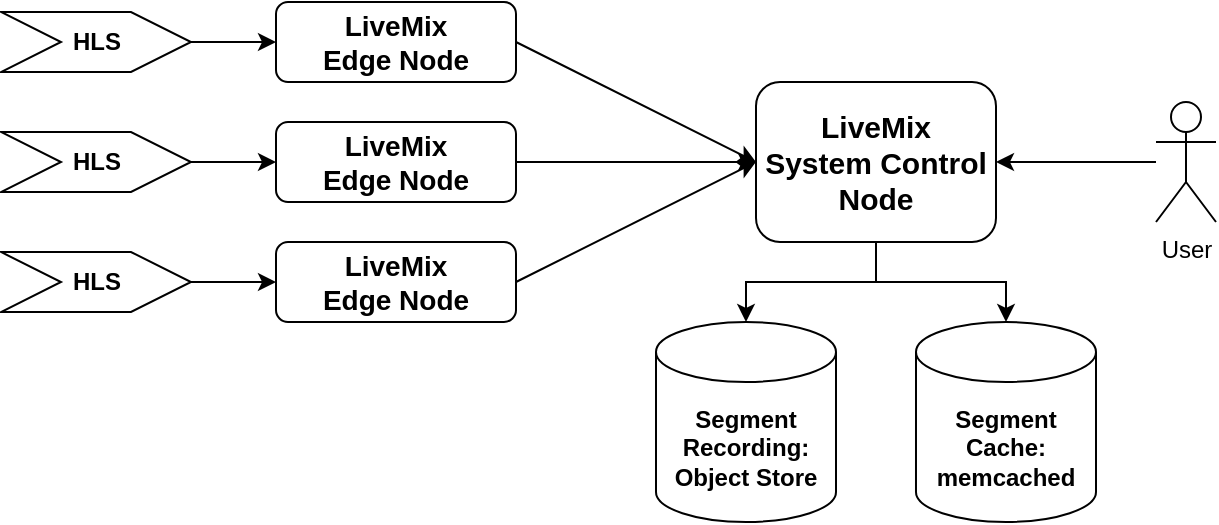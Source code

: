 <mxfile version="22.1.16" type="device">
  <diagram name="Overview" id="p0wzpaUsreVqfvOPJBVa">
    <mxGraphModel dx="456" dy="751" grid="1" gridSize="10" guides="1" tooltips="1" connect="1" arrows="1" fold="1" page="1" pageScale="1" pageWidth="1100" pageHeight="850" math="0" shadow="0">
      <root>
        <mxCell id="0" />
        <mxCell id="1" parent="0" />
        <mxCell id="qX7ymqVcjO1p-xWjuIsB-1" value="&lt;span style=&quot;font-size: 15px;&quot;&gt;LiveMix&lt;br style=&quot;font-size: 15px;&quot;&gt;System Control Node&lt;/span&gt;" style="rounded=1;whiteSpace=wrap;html=1;fontStyle=1;fontSize=15;" parent="1" vertex="1">
          <mxGeometry x="400" y="240" width="120" height="80" as="geometry" />
        </mxCell>
        <mxCell id="qX7ymqVcjO1p-xWjuIsB-2" value="Segment Cache:&lt;br&gt;memcached" style="shape=cylinder3;whiteSpace=wrap;html=1;boundedLbl=1;backgroundOutline=1;size=15;fontStyle=1" parent="1" vertex="1">
          <mxGeometry x="480" y="360" width="90" height="100" as="geometry" />
        </mxCell>
        <mxCell id="qX7ymqVcjO1p-xWjuIsB-3" value="Segment Recording:&lt;br&gt;Object Store" style="shape=cylinder3;whiteSpace=wrap;html=1;boundedLbl=1;backgroundOutline=1;size=15;fontStyle=1" parent="1" vertex="1">
          <mxGeometry x="350" y="360" width="90" height="100" as="geometry" />
        </mxCell>
        <mxCell id="qX7ymqVcjO1p-xWjuIsB-4" style="edgeStyle=orthogonalEdgeStyle;rounded=0;orthogonalLoop=1;jettySize=auto;html=1;entryX=0.5;entryY=0;entryDx=0;entryDy=0;entryPerimeter=0;" parent="1" source="qX7ymqVcjO1p-xWjuIsB-1" target="qX7ymqVcjO1p-xWjuIsB-3" edge="1">
          <mxGeometry relative="1" as="geometry" />
        </mxCell>
        <mxCell id="qX7ymqVcjO1p-xWjuIsB-5" style="edgeStyle=orthogonalEdgeStyle;rounded=0;orthogonalLoop=1;jettySize=auto;html=1;entryX=0.5;entryY=0;entryDx=0;entryDy=0;entryPerimeter=0;" parent="1" source="qX7ymqVcjO1p-xWjuIsB-1" target="qX7ymqVcjO1p-xWjuIsB-2" edge="1">
          <mxGeometry relative="1" as="geometry" />
        </mxCell>
        <mxCell id="qX7ymqVcjO1p-xWjuIsB-7" value="LiveMix &lt;br style=&quot;font-size: 14px;&quot;&gt;Edge Node" style="rounded=1;whiteSpace=wrap;html=1;fontStyle=1;fontSize=14;" parent="1" vertex="1">
          <mxGeometry x="160" y="200" width="120" height="40" as="geometry" />
        </mxCell>
        <mxCell id="qX7ymqVcjO1p-xWjuIsB-8" value="LiveMix &lt;br style=&quot;font-size: 14px;&quot;&gt;Edge Node" style="rounded=1;whiteSpace=wrap;html=1;fontStyle=1;fontSize=14;" parent="1" vertex="1">
          <mxGeometry x="160" y="260" width="120" height="40" as="geometry" />
        </mxCell>
        <mxCell id="qX7ymqVcjO1p-xWjuIsB-9" value="LiveMix &lt;br style=&quot;font-size: 14px;&quot;&gt;Edge Node" style="rounded=1;whiteSpace=wrap;html=1;fontStyle=1;fontSize=14;" parent="1" vertex="1">
          <mxGeometry x="160" y="320" width="120" height="40" as="geometry" />
        </mxCell>
        <mxCell id="qX7ymqVcjO1p-xWjuIsB-14" style="edgeStyle=orthogonalEdgeStyle;rounded=0;orthogonalLoop=1;jettySize=auto;html=1;exitX=1;exitY=0.5;exitDx=0;exitDy=0;exitPerimeter=0;entryX=0;entryY=0.5;entryDx=0;entryDy=0;" parent="1" source="qX7ymqVcjO1p-xWjuIsB-13" target="qX7ymqVcjO1p-xWjuIsB-7" edge="1">
          <mxGeometry relative="1" as="geometry" />
        </mxCell>
        <mxCell id="qX7ymqVcjO1p-xWjuIsB-13" value="HLS" style="html=1;shadow=0;dashed=0;align=center;verticalAlign=middle;shape=mxgraph.arrows2.arrow;dy=0;dx=30;notch=30;fontStyle=1" parent="1" vertex="1">
          <mxGeometry x="22.5" y="205" width="95" height="30" as="geometry" />
        </mxCell>
        <mxCell id="qX7ymqVcjO1p-xWjuIsB-20" style="edgeStyle=orthogonalEdgeStyle;rounded=0;orthogonalLoop=1;jettySize=auto;html=1;" parent="1" source="qX7ymqVcjO1p-xWjuIsB-19" target="qX7ymqVcjO1p-xWjuIsB-1" edge="1">
          <mxGeometry relative="1" as="geometry" />
        </mxCell>
        <mxCell id="qX7ymqVcjO1p-xWjuIsB-19" value="User" style="shape=umlActor;verticalLabelPosition=bottom;verticalAlign=top;html=1;outlineConnect=0;" parent="1" vertex="1">
          <mxGeometry x="600" y="250" width="30" height="60" as="geometry" />
        </mxCell>
        <mxCell id="qX7ymqVcjO1p-xWjuIsB-21" value="" style="endArrow=classic;html=1;rounded=0;exitX=1;exitY=0.5;exitDx=0;exitDy=0;entryX=0;entryY=0.5;entryDx=0;entryDy=0;" parent="1" source="qX7ymqVcjO1p-xWjuIsB-7" target="qX7ymqVcjO1p-xWjuIsB-1" edge="1">
          <mxGeometry width="50" height="50" relative="1" as="geometry">
            <mxPoint x="510" y="420" as="sourcePoint" />
            <mxPoint x="560" y="370" as="targetPoint" />
          </mxGeometry>
        </mxCell>
        <mxCell id="qX7ymqVcjO1p-xWjuIsB-22" value="" style="endArrow=classic;html=1;rounded=0;exitX=1;exitY=0.5;exitDx=0;exitDy=0;entryX=0;entryY=0.5;entryDx=0;entryDy=0;" parent="1" source="qX7ymqVcjO1p-xWjuIsB-8" edge="1" target="qX7ymqVcjO1p-xWjuIsB-1">
          <mxGeometry width="50" height="50" relative="1" as="geometry">
            <mxPoint x="340" y="140" as="sourcePoint" />
            <mxPoint x="430" y="280" as="targetPoint" />
          </mxGeometry>
        </mxCell>
        <mxCell id="qX7ymqVcjO1p-xWjuIsB-23" value="" style="endArrow=classic;html=1;rounded=0;exitX=1;exitY=0.5;exitDx=0;exitDy=0;entryX=0;entryY=0.5;entryDx=0;entryDy=0;" parent="1" source="qX7ymqVcjO1p-xWjuIsB-9" target="qX7ymqVcjO1p-xWjuIsB-1" edge="1">
          <mxGeometry width="50" height="50" relative="1" as="geometry">
            <mxPoint x="280" y="150" as="sourcePoint" />
            <mxPoint x="330" y="100" as="targetPoint" />
          </mxGeometry>
        </mxCell>
        <mxCell id="9NIjal488HxRrtdalQbi-3" style="edgeStyle=orthogonalEdgeStyle;rounded=0;orthogonalLoop=1;jettySize=auto;html=1;entryX=0;entryY=0.5;entryDx=0;entryDy=0;" edge="1" parent="1" source="9NIjal488HxRrtdalQbi-1" target="qX7ymqVcjO1p-xWjuIsB-8">
          <mxGeometry relative="1" as="geometry" />
        </mxCell>
        <mxCell id="9NIjal488HxRrtdalQbi-1" value="HLS" style="html=1;shadow=0;dashed=0;align=center;verticalAlign=middle;shape=mxgraph.arrows2.arrow;dy=0;dx=30;notch=30;fontStyle=1" vertex="1" parent="1">
          <mxGeometry x="22.5" y="265" width="95" height="30" as="geometry" />
        </mxCell>
        <mxCell id="9NIjal488HxRrtdalQbi-4" style="edgeStyle=orthogonalEdgeStyle;rounded=0;orthogonalLoop=1;jettySize=auto;html=1;entryX=0;entryY=0.5;entryDx=0;entryDy=0;" edge="1" parent="1" source="9NIjal488HxRrtdalQbi-2" target="qX7ymqVcjO1p-xWjuIsB-9">
          <mxGeometry relative="1" as="geometry" />
        </mxCell>
        <mxCell id="9NIjal488HxRrtdalQbi-2" value="HLS" style="html=1;shadow=0;dashed=0;align=center;verticalAlign=middle;shape=mxgraph.arrows2.arrow;dy=0;dx=30;notch=30;fontStyle=1" vertex="1" parent="1">
          <mxGeometry x="22.5" y="325" width="95" height="30" as="geometry" />
        </mxCell>
      </root>
    </mxGraphModel>
  </diagram>
</mxfile>
